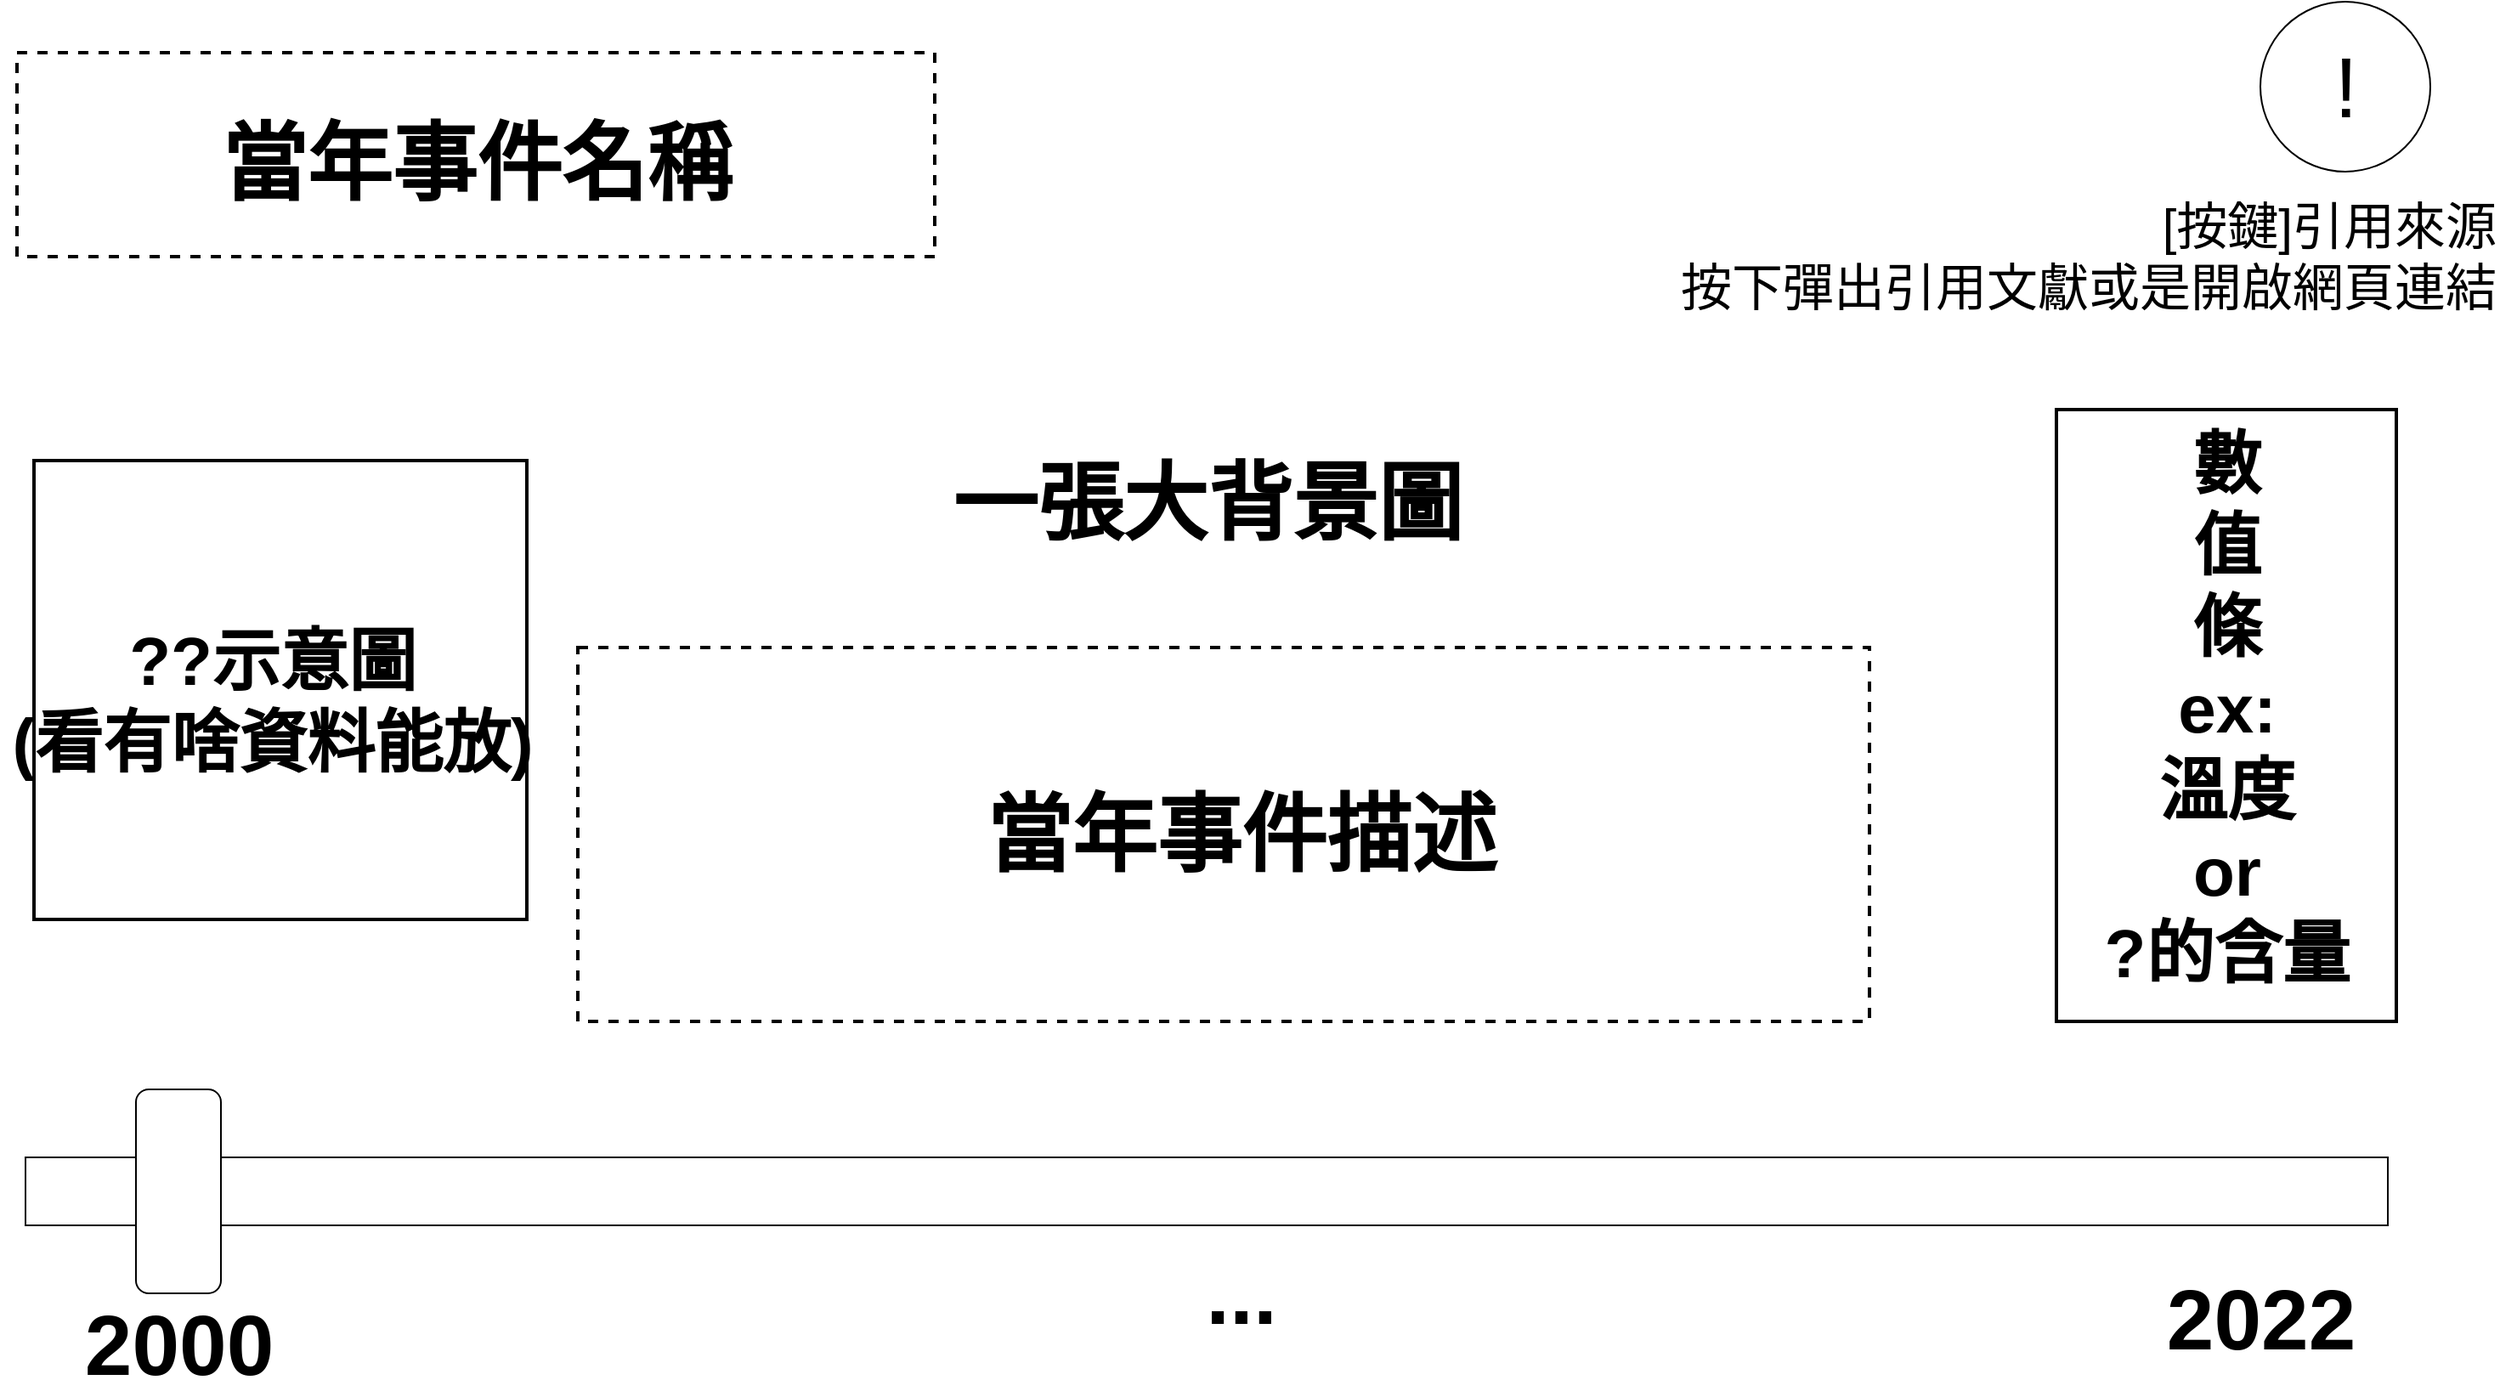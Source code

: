 <mxfile version="17.4.3" type="device"><diagram id="WNRkklT6aMV7QgoWnP4Y" name="Page-1"><mxGraphModel dx="2946" dy="1077" grid="1" gridSize="10" guides="1" tooltips="1" connect="1" arrows="1" fold="1" page="1" pageScale="1" pageWidth="1600" pageHeight="900" math="0" shadow="0"><root><mxCell id="0"/><mxCell id="1" parent="0"/><mxCell id="FC8mvPisq51iqZrra4xj-2" value="" style="rounded=0;whiteSpace=wrap;html=1;" vertex="1" parent="1"><mxGeometry x="105" y="750" width="1390" height="40" as="geometry"/></mxCell><mxCell id="FC8mvPisq51iqZrra4xj-3" value="" style="rounded=1;whiteSpace=wrap;html=1;" vertex="1" parent="1"><mxGeometry x="170" y="710" width="50" height="120" as="geometry"/></mxCell><mxCell id="FC8mvPisq51iqZrra4xj-4" value="&lt;span style=&quot;font-size: 50px&quot;&gt;&lt;b&gt;2000&lt;/b&gt;&lt;/span&gt;" style="text;html=1;align=center;verticalAlign=middle;resizable=0;points=[];autosize=1;strokeColor=none;fillColor=none;" vertex="1" parent="1"><mxGeometry x="130" y="845" width="130" height="30" as="geometry"/></mxCell><mxCell id="FC8mvPisq51iqZrra4xj-5" value="&lt;span style=&quot;font-size: 50px&quot;&gt;&lt;b&gt;2022&lt;/b&gt;&lt;/span&gt;" style="text;html=1;align=center;verticalAlign=middle;resizable=0;points=[];autosize=1;strokeColor=none;fillColor=none;" vertex="1" parent="1"><mxGeometry x="1355" y="830" width="130" height="30" as="geometry"/></mxCell><mxCell id="FC8mvPisq51iqZrra4xj-6" value="&lt;span style=&quot;font-size: 50px&quot;&gt;&lt;b&gt;...&lt;/b&gt;&lt;/span&gt;" style="text;html=1;align=center;verticalAlign=middle;resizable=0;points=[];autosize=1;strokeColor=none;fillColor=none;" vertex="1" parent="1"><mxGeometry x="790" y="815" width="60" height="30" as="geometry"/></mxCell><mxCell id="FC8mvPisq51iqZrra4xj-7" value="" style="ellipse;whiteSpace=wrap;html=1;fontSize=50;" vertex="1" parent="1"><mxGeometry x="1420" y="70" width="100" height="100" as="geometry"/></mxCell><mxCell id="FC8mvPisq51iqZrra4xj-9" value="!" style="text;html=1;align=center;verticalAlign=middle;resizable=0;points=[];autosize=1;strokeColor=none;fillColor=none;fontSize=50;" vertex="1" parent="1"><mxGeometry x="1455" y="85" width="30" height="70" as="geometry"/></mxCell><mxCell id="FC8mvPisq51iqZrra4xj-10" value="[按鍵]引用來源&lt;br style=&quot;font-size: 30px&quot;&gt;按下彈出引用文獻或是開啟網頁連結" style="text;html=1;align=right;verticalAlign=middle;resizable=0;points=[];autosize=1;strokeColor=none;fillColor=none;fontSize=30;" vertex="1" parent="1"><mxGeometry x="1060" y="180" width="500" height="80" as="geometry"/></mxCell><mxCell id="FC8mvPisq51iqZrra4xj-11" value="&lt;span style=&quot;font-size: 50px&quot;&gt;&lt;b&gt;一張大背景圖&lt;/b&gt;&lt;/span&gt;" style="text;html=1;align=center;verticalAlign=middle;resizable=0;points=[];autosize=1;strokeColor=none;fillColor=none;" vertex="1" parent="1"><mxGeometry x="640" y="350" width="320" height="30" as="geometry"/></mxCell><mxCell id="FC8mvPisq51iqZrra4xj-14" value="" style="rounded=0;whiteSpace=wrap;html=1;fontSize=30;dashed=1;strokeWidth=2;" vertex="1" parent="1"><mxGeometry x="100" y="100" width="540" height="120" as="geometry"/></mxCell><mxCell id="FC8mvPisq51iqZrra4xj-13" value="&lt;span style=&quot;font-size: 50px&quot;&gt;&lt;b&gt;當年事件名稱&lt;/b&gt;&lt;/span&gt;" style="text;html=1;align=center;verticalAlign=middle;resizable=0;points=[];autosize=1;strokeColor=none;fillColor=none;" vertex="1" parent="1"><mxGeometry x="210" y="150" width="320" height="30" as="geometry"/></mxCell><mxCell id="FC8mvPisq51iqZrra4xj-15" value="" style="rounded=0;whiteSpace=wrap;html=1;fontSize=30;dashed=1;strokeWidth=2;" vertex="1" parent="1"><mxGeometry x="430" y="450" width="760" height="220" as="geometry"/></mxCell><mxCell id="FC8mvPisq51iqZrra4xj-16" value="&lt;span style=&quot;font-size: 50px&quot;&gt;&lt;b&gt;當年事件描述&lt;/b&gt;&lt;/span&gt;" style="text;html=1;align=center;verticalAlign=middle;resizable=0;points=[];autosize=1;strokeColor=none;fillColor=none;" vertex="1" parent="1"><mxGeometry x="660" y="545" width="320" height="30" as="geometry"/></mxCell><mxCell id="FC8mvPisq51iqZrra4xj-17" value="" style="rounded=0;whiteSpace=wrap;html=1;fontSize=30;strokeWidth=2;" vertex="1" parent="1"><mxGeometry x="1300" y="310" width="200" height="360" as="geometry"/></mxCell><mxCell id="FC8mvPisq51iqZrra4xj-18" value="&lt;span style=&quot;font-size: 40px&quot;&gt;&lt;b&gt;數&lt;br&gt;值&lt;br&gt;條&lt;br&gt;ex:&lt;br&gt;溫度&lt;br&gt;or&lt;br&gt;?的含量&lt;br&gt;&lt;/b&gt;&lt;/span&gt;" style="text;html=1;align=center;verticalAlign=middle;resizable=0;points=[];autosize=1;strokeColor=none;fillColor=none;flipV=1;flipH=1;horizontal=1;" vertex="1" parent="1"><mxGeometry x="1320" y="400" width="160" height="170" as="geometry"/></mxCell><mxCell id="FC8mvPisq51iqZrra4xj-19" value="" style="rounded=0;whiteSpace=wrap;html=1;fontSize=30;strokeWidth=2;" vertex="1" parent="1"><mxGeometry x="110" y="340" width="290" height="270" as="geometry"/></mxCell><mxCell id="FC8mvPisq51iqZrra4xj-20" value="&lt;span style=&quot;font-size: 40px&quot;&gt;&lt;b&gt;??示意圖&lt;br&gt;(看有啥資料能放)&lt;br&gt;&lt;br&gt;&lt;/b&gt;&lt;/span&gt;" style="text;html=1;align=center;verticalAlign=middle;resizable=0;points=[];autosize=1;strokeColor=none;fillColor=none;flipV=1;flipH=1;horizontal=1;" vertex="1" parent="1"><mxGeometry x="90" y="465" width="320" height="80" as="geometry"/></mxCell></root></mxGraphModel></diagram></mxfile>